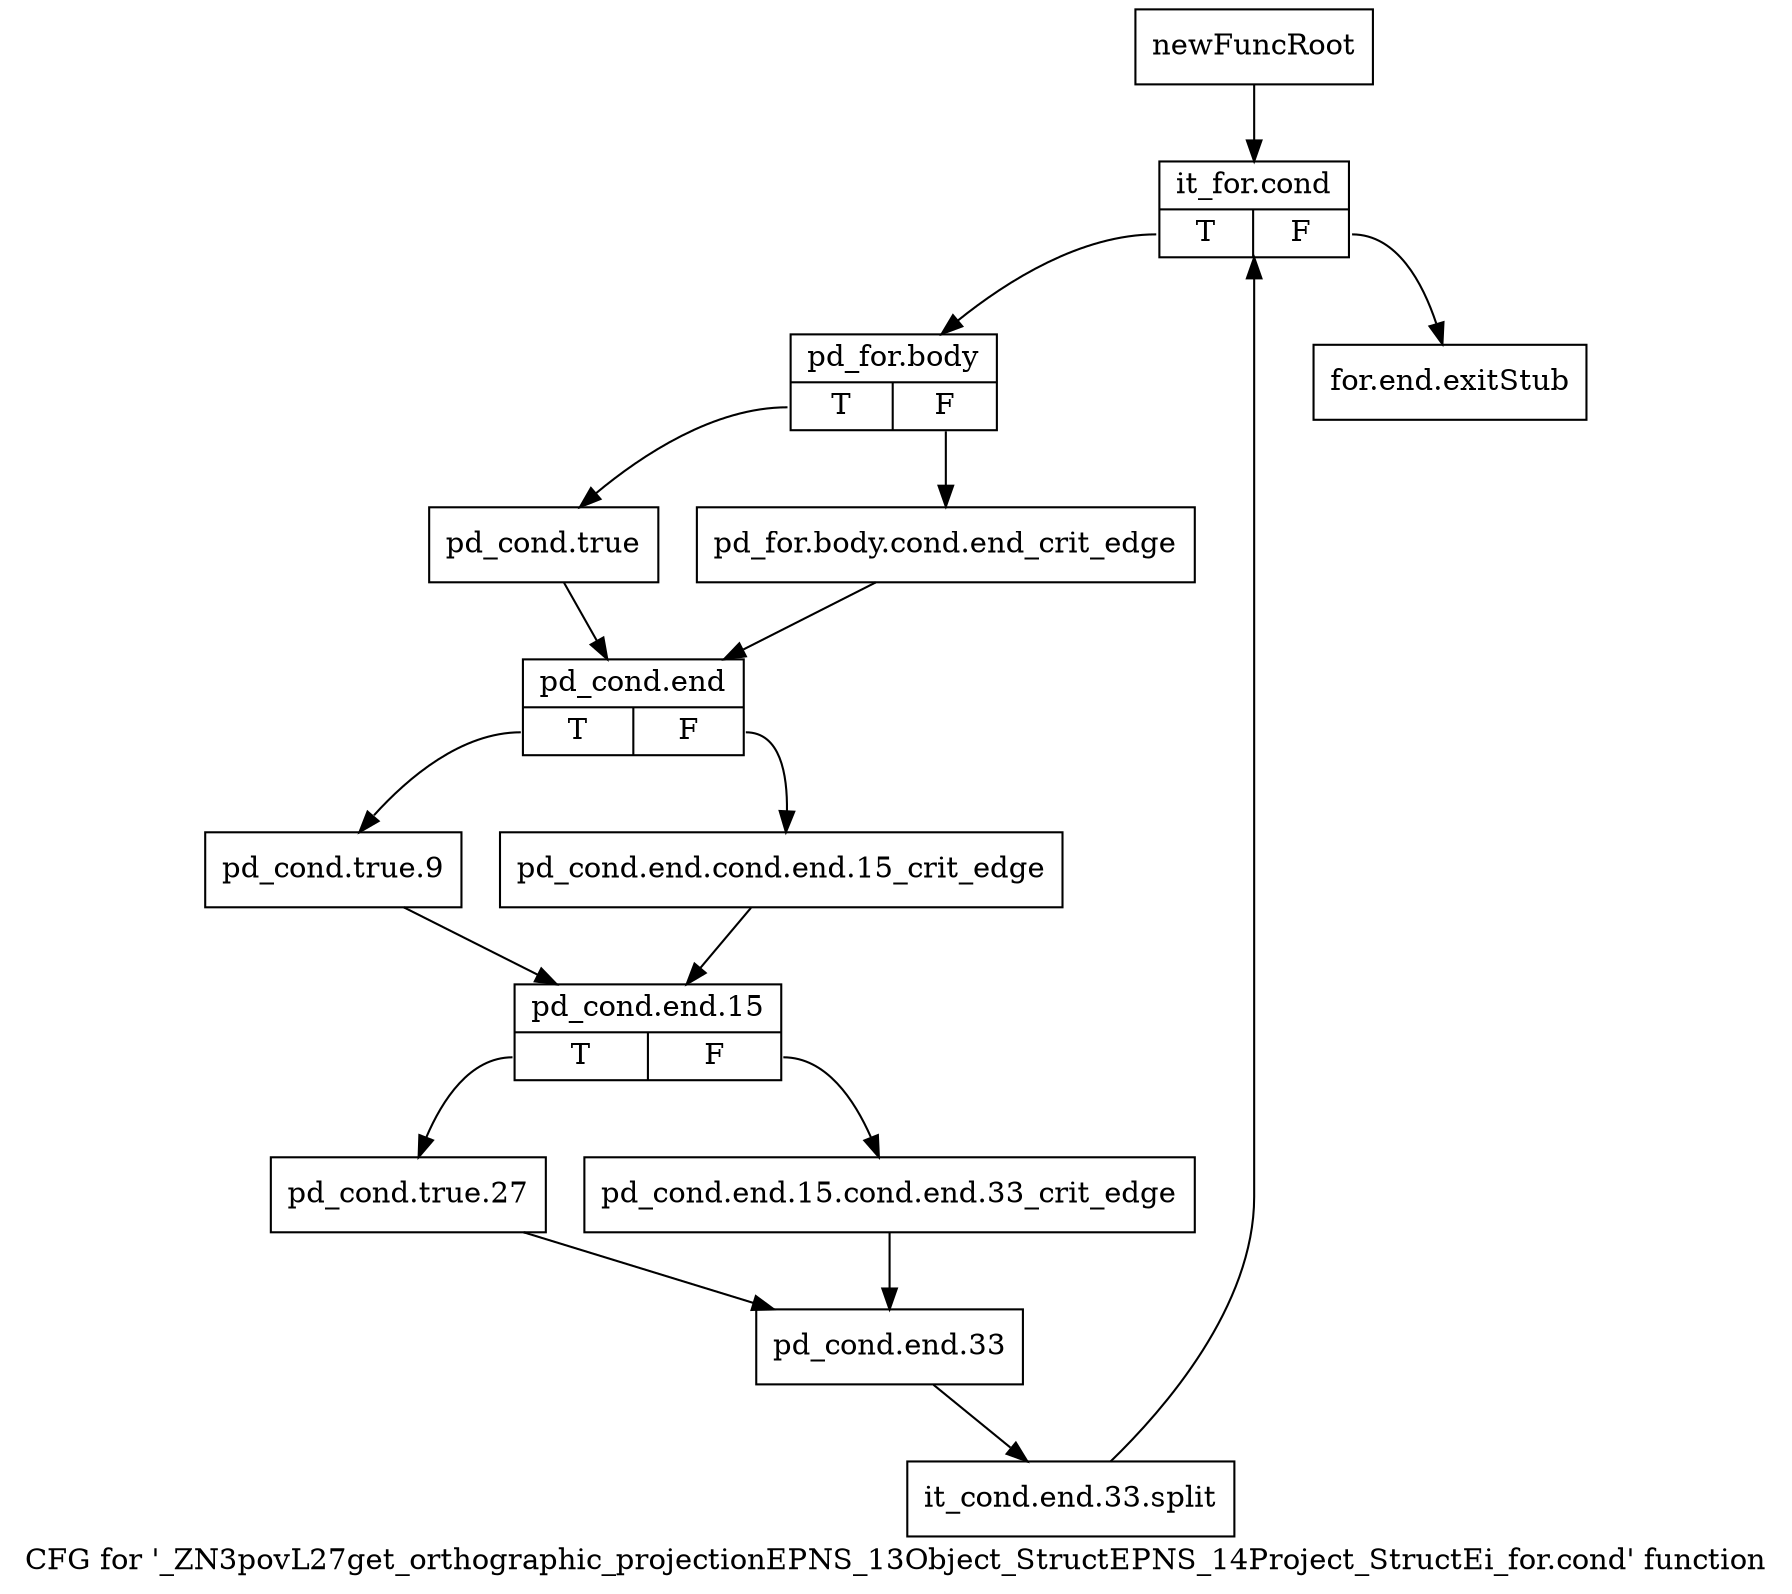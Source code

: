 digraph "CFG for '_ZN3povL27get_orthographic_projectionEPNS_13Object_StructEPNS_14Project_StructEi_for.cond' function" {
	label="CFG for '_ZN3povL27get_orthographic_projectionEPNS_13Object_StructEPNS_14Project_StructEi_for.cond' function";

	Node0x2de1b40 [shape=record,label="{newFuncRoot}"];
	Node0x2de1b40 -> Node0x2de1be0;
	Node0x2de1b90 [shape=record,label="{for.end.exitStub}"];
	Node0x2de1be0 [shape=record,label="{it_for.cond|{<s0>T|<s1>F}}"];
	Node0x2de1be0:s0 -> Node0x2de1c30;
	Node0x2de1be0:s1 -> Node0x2de1b90;
	Node0x2de1c30 [shape=record,label="{pd_for.body|{<s0>T|<s1>F}}"];
	Node0x2de1c30:s0 -> Node0x2de1cd0;
	Node0x2de1c30:s1 -> Node0x2de1c80;
	Node0x2de1c80 [shape=record,label="{pd_for.body.cond.end_crit_edge}"];
	Node0x2de1c80 -> Node0x2de1d20;
	Node0x2de1cd0 [shape=record,label="{pd_cond.true}"];
	Node0x2de1cd0 -> Node0x2de1d20;
	Node0x2de1d20 [shape=record,label="{pd_cond.end|{<s0>T|<s1>F}}"];
	Node0x2de1d20:s0 -> Node0x2de1dc0;
	Node0x2de1d20:s1 -> Node0x2de1d70;
	Node0x2de1d70 [shape=record,label="{pd_cond.end.cond.end.15_crit_edge}"];
	Node0x2de1d70 -> Node0x2de1e10;
	Node0x2de1dc0 [shape=record,label="{pd_cond.true.9}"];
	Node0x2de1dc0 -> Node0x2de1e10;
	Node0x2de1e10 [shape=record,label="{pd_cond.end.15|{<s0>T|<s1>F}}"];
	Node0x2de1e10:s0 -> Node0x2de1eb0;
	Node0x2de1e10:s1 -> Node0x2de1e60;
	Node0x2de1e60 [shape=record,label="{pd_cond.end.15.cond.end.33_crit_edge}"];
	Node0x2de1e60 -> Node0x2de1f00;
	Node0x2de1eb0 [shape=record,label="{pd_cond.true.27}"];
	Node0x2de1eb0 -> Node0x2de1f00;
	Node0x2de1f00 [shape=record,label="{pd_cond.end.33}"];
	Node0x2de1f00 -> Node0x2cfcd10;
	Node0x2cfcd10 [shape=record,label="{it_cond.end.33.split}"];
	Node0x2cfcd10 -> Node0x2de1be0;
}
